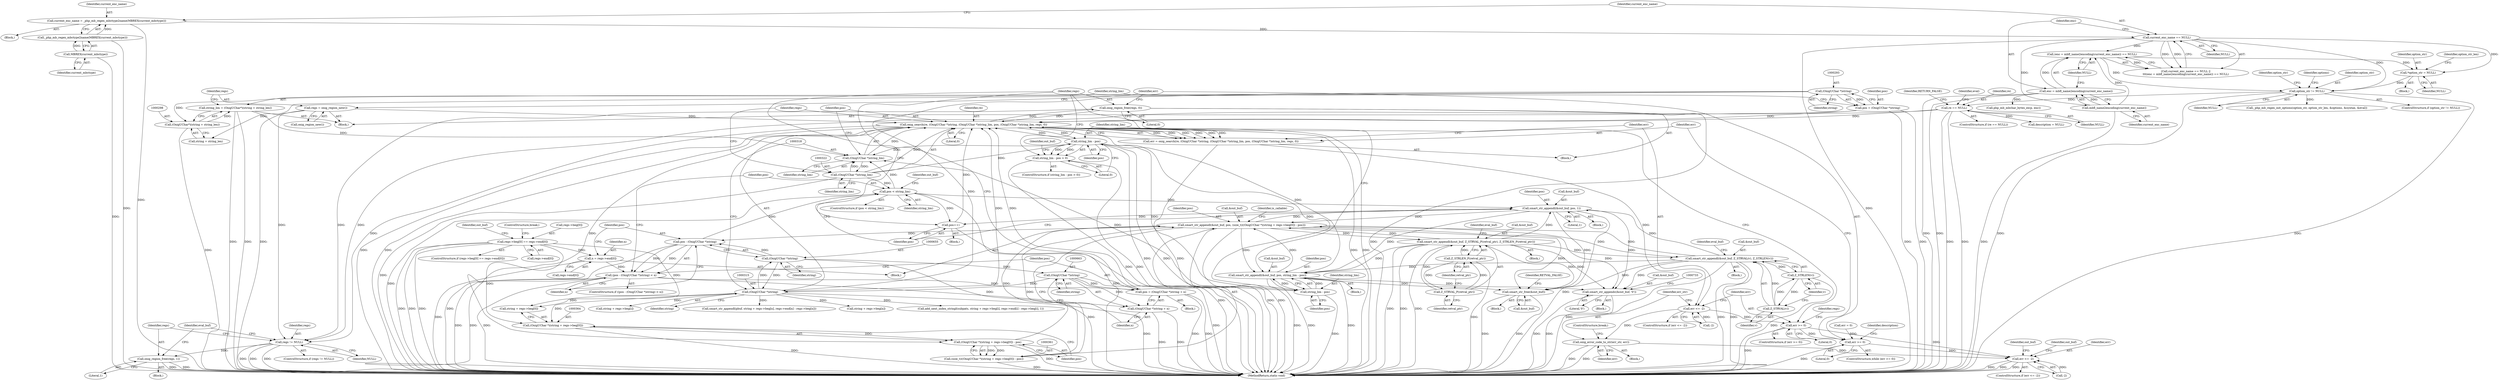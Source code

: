 digraph "1_php-src_5b597a2e5b28e2d5a52fc1be13f425f08f47cb62?w=1_1@API" {
"1000696" [label="(Call,onig_region_free(regs, 0))"];
"1000312" [label="(Call,onig_search(re, (OnigUChar *)string, (OnigUChar *)string_lim, pos, (OnigUChar *)string_lim, regs, 0))"];
"1000257" [label="(Call,re == NULL)"];
"1000196" [label="(Call,option_str != NULL)"];
"1000178" [label="(Call,*option_str = NULL)"];
"1000162" [label="(Call,current_enc_name == NULL)"];
"1000155" [label="(Call,current_enc_name = _php_mb_regex_mbctype2name(MBREX(current_mbctype)))"];
"1000157" [label="(Call,_php_mb_regex_mbctype2name(MBREX(current_mbctype)))"];
"1000158" [label="(Call,MBREX(current_mbctype))"];
"1000165" [label="(Call,(enc = mbfl_name2encoding(current_enc_name)) == NULL)"];
"1000166" [label="(Call,enc = mbfl_name2encoding(current_enc_name))"];
"1000168" [label="(Call,mbfl_name2encoding(current_enc_name))"];
"1000314" [label="(Call,(OnigUChar *)string)"];
"1000654" [label="(Call,(OnigUChar *)string)"];
"1000662" [label="(Call,(OnigUChar *)string)"];
"1000292" [label="(Call,(OnigUChar *)string)"];
"1000317" [label="(Call,(OnigUChar *)string_lim)"];
"1000295" [label="(Call,string_lim = (OnigUChar*)(string + string_len))"];
"1000297" [label="(Call,(OnigUChar*)(string + string_len))"];
"1000684" [label="(Call,string_lim - pos)"];
"1000321" [label="(Call,(OnigUChar *)string_lim)"];
"1000669" [label="(Call,pos < string_lim)"];
"1000652" [label="(Call,pos - (OnigUChar *)string)"];
"1000356" [label="(Call,smart_str_appendl(&out_buf, pos, (size_t)((OnigUChar *)(string + regs->beg[0]) - pos)))"];
"1000588" [label="(Call,smart_str_appendl(&out_buf, Z_STRVAL_P(retval_ptr), Z_STRLEN_P(retval_ptr)))"];
"1000591" [label="(Call,Z_STRVAL_P(retval_ptr))"];
"1000593" [label="(Call,Z_STRLEN_P(retval_ptr))"];
"1000628" [label="(Call,smart_str_appendl(&out_buf, Z_STRVAL(v), Z_STRLEN(v)))"];
"1000631" [label="(Call,Z_STRVAL(v))"];
"1000633" [label="(Call,Z_STRLEN(v))"];
"1000689" [label="(Call,smart_str_appendl(&out_buf, pos, string_lim - pos))"];
"1000673" [label="(Call,smart_str_appendl(&out_buf, pos, 1))"];
"1000693" [label="(Call,string_lim - pos)"];
"1000362" [label="(Call,(OnigUChar *)(string + regs->beg[0]) - pos)"];
"1000363" [label="(Call,(OnigUChar *)(string + regs->beg[0]))"];
"1000343" [label="(Call,regs->beg[0] == regs->end[0])"];
"1000360" [label="(Call,(size_t)((OnigUChar *)(string + regs->beg[0]) - pos))"];
"1000290" [label="(Call,pos = (OnigUChar *)string)"];
"1000659" [label="(Call,pos = (OnigUChar *)string + n)"];
"1000651" [label="(Call,(pos - (OnigUChar *)string) < n)"];
"1000643" [label="(Call,n = regs->end[0])"];
"1000678" [label="(Call,pos++)"];
"1000696" [label="(Call,onig_region_free(regs, 0))"];
"1000302" [label="(Call,regs = onig_region_new())"];
"1000310" [label="(Call,err = onig_search(re, (OnigUChar *)string, (OnigUChar *)string_lim, pos, (OnigUChar *)string_lim, regs, 0))"];
"1000327" [label="(Call,err <= -2)"];
"1000333" [label="(Call,onig_error_code_to_str(err_str, err))"];
"1000716" [label="(Call,err <= -2)"];
"1000338" [label="(Call,err >= 0)"];
"1000306" [label="(Call,err >= 0)"];
"1000721" [label="(Call,smart_str_free(&out_buf))"];
"1000727" [label="(Call,smart_str_appendc(&out_buf, '\0'))"];
"1000661" [label="(Call,(OnigUChar *)string + n)"];
"1000683" [label="(Call,string_lim - pos > 0)"];
"1000705" [label="(Call,regs != NULL)"];
"1000709" [label="(Call,onig_region_free(regs, 1))"];
"1000629" [label="(Call,&out_buf)"];
"1000694" [label="(Identifier,string_lim)"];
"1000660" [label="(Identifier,pos)"];
"1000657" [label="(Identifier,n)"];
"1000359" [label="(Identifier,pos)"];
"1000668" [label="(ControlStructure,if (pos < string_lim))"];
"1000645" [label="(Call,regs->end[0])"];
"1000651" [label="(Call,(pos - (OnigUChar *)string) < n)"];
"1000277" [label="(Call,description = NULL)"];
"1000727" [label="(Call,smart_str_appendc(&out_buf, '\0'))"];
"1000597" [label="(Identifier,eval_buf)"];
"1000722" [label="(Call,&out_buf)"];
"1000706" [label="(Identifier,regs)"];
"1000264" [label="(Identifier,eval)"];
"1000685" [label="(Identifier,string_lim)"];
"1000166" [label="(Call,enc = mbfl_name2encoding(current_enc_name))"];
"1000693" [label="(Call,string_lim - pos)"];
"1000257" [label="(Call,re == NULL)"];
"1000357" [label="(Call,&out_buf)"];
"1000335" [label="(Identifier,err)"];
"1000704" [label="(ControlStructure,if (regs != NULL))"];
"1000183" [label="(Identifier,option_str_len)"];
"1000689" [label="(Call,smart_str_appendl(&out_buf, pos, string_lim - pos))"];
"1000690" [label="(Call,&out_buf)"];
"1000201" [label="(Identifier,option_str)"];
"1000710" [label="(Identifier,regs)"];
"1000302" [label="(Call,regs = onig_region_new())"];
"1000375" [label="(Identifier,is_callable)"];
"1000675" [label="(Identifier,out_buf)"];
"1000676" [label="(Identifier,pos)"];
"1000362" [label="(Call,(OnigUChar *)(string + regs->beg[0]) - pos)"];
"1000180" [label="(Identifier,NULL)"];
"1000312" [label="(Call,onig_search(re, (OnigUChar *)string, (OnigUChar *)string_lim, pos, (OnigUChar *)string_lim, regs, 0))"];
"1000297" [label="(Call,(OnigUChar*)(string + string_len))"];
"1000691" [label="(Identifier,out_buf)"];
"1000325" [label="(Literal,0)"];
"1000308" [label="(Literal,0)"];
"1000664" [label="(Identifier,string)"];
"1000683" [label="(Call,string_lim - pos > 0)"];
"1000355" [label="(ControlStructure,break;)"];
"1000179" [label="(Identifier,option_str)"];
"1000743" [label="(MethodReturn,static void)"];
"1000316" [label="(Identifier,string)"];
"1000628" [label="(Call,smart_str_appendl(&out_buf, Z_STRVAL(v), Z_STRLEN(v)))"];
"1000594" [label="(Identifier,retval_ptr)"];
"1000339" [label="(Identifier,err)"];
"1000662" [label="(Call,(OnigUChar *)string)"];
"1000165" [label="(Call,(enc = mbfl_name2encoding(current_enc_name)) == NULL)"];
"1000700" [label="(Identifier,description)"];
"1000258" [label="(Identifier,re)"];
"1000679" [label="(Identifier,pos)"];
"1000299" [label="(Call,string + string_len)"];
"1000336" [label="(ControlStructure,break;)"];
"1000669" [label="(Call,pos < string_lim)"];
"1000682" [label="(ControlStructure,if (string_lim - pos > 0))"];
"1000678" [label="(Call,pos++)"];
"1000671" [label="(Identifier,string_lim)"];
"1000592" [label="(Identifier,retval_ptr)"];
"1000329" [label="(Call,-2)"];
"1000168" [label="(Call,mbfl_name2encoding(current_enc_name))"];
"1000324" [label="(Identifier,regs)"];
"1000632" [label="(Identifier,v)"];
"1000212" [label="(Identifier,options)"];
"1000333" [label="(Call,onig_error_code_to_str(err_str, err))"];
"1000726" [label="(Block,)"];
"1000159" [label="(Identifier,current_mbctype)"];
"1000198" [label="(Identifier,NULL)"];
"1000261" [label="(Identifier,RETURN_FALSE)"];
"1000677" [label="(Literal,1)"];
"1000162" [label="(Call,current_enc_name == NULL)"];
"1000327" [label="(Call,err <= -2)"];
"1000157" [label="(Call,_php_mb_regex_mbctype2name(MBREX(current_mbctype)))"];
"1000659" [label="(Call,pos = (OnigUChar *)string + n)"];
"1000341" [label="(Block,)"];
"1000588" [label="(Call,smart_str_appendl(&out_buf, Z_STRVAL_P(retval_ptr), Z_STRLEN_P(retval_ptr)))"];
"1000715" [label="(ControlStructure,if (err <= -2))"];
"1000259" [label="(Identifier,NULL)"];
"1000672" [label="(Block,)"];
"1000117" [label="(Block,)"];
"1000692" [label="(Identifier,pos)"];
"1000721" [label="(Call,smart_str_free(&out_buf))"];
"1000323" [label="(Identifier,string_lim)"];
"1000326" [label="(ControlStructure,if (err <= -2))"];
"1000306" [label="(Call,err >= 0)"];
"1000153" [label="(Block,)"];
"1000303" [label="(Identifier,regs)"];
"1000287" [label="(Call,err = 0)"];
"1000656" [label="(Identifier,string)"];
"1000334" [label="(Identifier,err_str)"];
"1000305" [label="(ControlStructure,while (err >= 0))"];
"1000393" [label="(Call,php_mb_mbchar_bytes_ex(p, enc))"];
"1000634" [label="(Identifier,v)"];
"1000643" [label="(Call,n = regs->end[0])"];
"1000540" [label="(Call,string + regs->beg[i])"];
"1000705" [label="(Call,regs != NULL)"];
"1000169" [label="(Identifier,current_enc_name)"];
"1000161" [label="(Call,current_enc_name == NULL ||\n\t\t\t(enc = mbfl_name2encoding(current_enc_name)) == NULL)"];
"1000718" [label="(Call,-2)"];
"1000709" [label="(Call,onig_region_free(regs, 1))"];
"1000476" [label="(Call,smart_str_appendl(pbuf, string + regs->beg[n], regs->end[n] - regs->beg[n]))"];
"1000291" [label="(Identifier,pos)"];
"1000200" [label="(Call,_php_mb_regex_init_options(option_str, option_str_len, &options, &syntax, &eval))"];
"1000309" [label="(Block,)"];
"1000195" [label="(ControlStructure,if (option_str != NULL))"];
"1000343" [label="(Call,regs->beg[0] == regs->end[0])"];
"1000342" [label="(ControlStructure,if (regs->beg[0] == regs->end[0]))"];
"1000730" [label="(Literal,'\0')"];
"1000314" [label="(Call,(OnigUChar *)string)"];
"1000155" [label="(Call,current_enc_name = _php_mb_regex_mbctype2name(MBREX(current_mbctype)))"];
"1000711" [label="(Literal,1)"];
"1000728" [label="(Call,&out_buf)"];
"1000337" [label="(ControlStructure,if (err >= 0))"];
"1000695" [label="(Identifier,pos)"];
"1000292" [label="(Call,(OnigUChar *)string)"];
"1000644" [label="(Identifier,n)"];
"1000344" [label="(Call,regs->beg[0])"];
"1000197" [label="(Identifier,option_str)"];
"1000687" [label="(Literal,0)"];
"1000363" [label="(Call,(OnigUChar *)(string + regs->beg[0]))"];
"1000176" [label="(Block,)"];
"1000478" [label="(Call,string + regs->beg[n])"];
"1000658" [label="(Block,)"];
"1000170" [label="(Identifier,NULL)"];
"1000290" [label="(Call,pos = (OnigUChar *)string)"];
"1000650" [label="(ControlStructure,if ((pos - (OnigUChar *)string) < n))"];
"1000654" [label="(Call,(OnigUChar *)string)"];
"1000667" [label="(Block,)"];
"1000158" [label="(Call,MBREX(current_mbctype))"];
"1000196" [label="(Call,option_str != NULL)"];
"1000346" [label="(Identifier,regs)"];
"1000349" [label="(Call,regs->end[0])"];
"1000163" [label="(Identifier,current_enc_name)"];
"1000538" [label="(Call,add_next_index_stringl(subpats, string + regs->beg[i], regs->end[i] - regs->beg[i], 1))"];
"1000661" [label="(Call,(OnigUChar *)string + n)"];
"1000304" [label="(Call,onig_region_new())"];
"1000365" [label="(Call,string + regs->beg[0])"];
"1000665" [label="(Identifier,n)"];
"1000617" [label="(Block,)"];
"1000633" [label="(Call,Z_STRLEN(v))"];
"1000729" [label="(Identifier,out_buf)"];
"1000591" [label="(Call,Z_STRVAL_P(retval_ptr))"];
"1000684" [label="(Call,string_lim - pos)"];
"1000320" [label="(Identifier,pos)"];
"1000294" [label="(Identifier,string)"];
"1000338" [label="(Call,err >= 0)"];
"1000653" [label="(Identifier,pos)"];
"1000156" [label="(Identifier,current_enc_name)"];
"1000696" [label="(Call,onig_region_free(regs, 0))"];
"1000321" [label="(Call,(OnigUChar *)string_lim)"];
"1000670" [label="(Identifier,pos)"];
"1000589" [label="(Call,&out_buf)"];
"1000372" [label="(Identifier,pos)"];
"1000584" [label="(Block,)"];
"1000313" [label="(Identifier,re)"];
"1000724" [label="(Identifier,RETVAL_FALSE)"];
"1000295" [label="(Call,string_lim = (OnigUChar*)(string + string_len))"];
"1000296" [label="(Identifier,string_lim)"];
"1000714" [label="(Identifier,eval_buf)"];
"1000708" [label="(Block,)"];
"1000723" [label="(Identifier,out_buf)"];
"1000164" [label="(Identifier,NULL)"];
"1000686" [label="(Identifier,pos)"];
"1000256" [label="(ControlStructure,if (re == NULL))"];
"1000707" [label="(Identifier,NULL)"];
"1000311" [label="(Identifier,err)"];
"1000178" [label="(Call,*option_str = NULL)"];
"1000328" [label="(Identifier,err)"];
"1000674" [label="(Call,&out_buf)"];
"1000593" [label="(Call,Z_STRLEN_P(retval_ptr))"];
"1000716" [label="(Call,err <= -2)"];
"1000356" [label="(Call,smart_str_appendl(&out_buf, pos, (size_t)((OnigUChar *)(string + regs->beg[0]) - pos)))"];
"1000358" [label="(Identifier,out_buf)"];
"1000717" [label="(Identifier,err)"];
"1000319" [label="(Identifier,string_lim)"];
"1000331" [label="(Block,)"];
"1000698" [label="(Literal,0)"];
"1000340" [label="(Literal,0)"];
"1000631" [label="(Call,Z_STRVAL(v))"];
"1000720" [label="(Block,)"];
"1000317" [label="(Call,(OnigUChar *)string_lim)"];
"1000360" [label="(Call,(size_t)((OnigUChar *)(string + regs->beg[0]) - pos))"];
"1000673" [label="(Call,smart_str_appendl(&out_buf, pos, 1))"];
"1000307" [label="(Identifier,err)"];
"1000688" [label="(Block,)"];
"1000637" [label="(Identifier,eval_buf)"];
"1000167" [label="(Identifier,enc)"];
"1000697" [label="(Identifier,regs)"];
"1000652" [label="(Call,pos - (OnigUChar *)string)"];
"1000310" [label="(Call,err = onig_search(re, (OnigUChar *)string, (OnigUChar *)string_lim, pos, (OnigUChar *)string_lim, regs, 0))"];
"1000696" -> "1000309"  [label="AST: "];
"1000696" -> "1000698"  [label="CFG: "];
"1000697" -> "1000696"  [label="AST: "];
"1000698" -> "1000696"  [label="AST: "];
"1000307" -> "1000696"  [label="CFG: "];
"1000696" -> "1000743"  [label="DDG: "];
"1000696" -> "1000312"  [label="DDG: "];
"1000312" -> "1000696"  [label="DDG: "];
"1000696" -> "1000705"  [label="DDG: "];
"1000312" -> "1000310"  [label="AST: "];
"1000312" -> "1000325"  [label="CFG: "];
"1000313" -> "1000312"  [label="AST: "];
"1000314" -> "1000312"  [label="AST: "];
"1000317" -> "1000312"  [label="AST: "];
"1000320" -> "1000312"  [label="AST: "];
"1000321" -> "1000312"  [label="AST: "];
"1000324" -> "1000312"  [label="AST: "];
"1000325" -> "1000312"  [label="AST: "];
"1000310" -> "1000312"  [label="CFG: "];
"1000312" -> "1000743"  [label="DDG: "];
"1000312" -> "1000743"  [label="DDG: "];
"1000312" -> "1000743"  [label="DDG: "];
"1000312" -> "1000743"  [label="DDG: "];
"1000312" -> "1000310"  [label="DDG: "];
"1000312" -> "1000310"  [label="DDG: "];
"1000312" -> "1000310"  [label="DDG: "];
"1000312" -> "1000310"  [label="DDG: "];
"1000312" -> "1000310"  [label="DDG: "];
"1000312" -> "1000310"  [label="DDG: "];
"1000257" -> "1000312"  [label="DDG: "];
"1000314" -> "1000312"  [label="DDG: "];
"1000317" -> "1000312"  [label="DDG: "];
"1000290" -> "1000312"  [label="DDG: "];
"1000659" -> "1000312"  [label="DDG: "];
"1000678" -> "1000312"  [label="DDG: "];
"1000684" -> "1000312"  [label="DDG: "];
"1000689" -> "1000312"  [label="DDG: "];
"1000321" -> "1000312"  [label="DDG: "];
"1000302" -> "1000312"  [label="DDG: "];
"1000312" -> "1000362"  [label="DDG: "];
"1000312" -> "1000684"  [label="DDG: "];
"1000312" -> "1000705"  [label="DDG: "];
"1000257" -> "1000256"  [label="AST: "];
"1000257" -> "1000259"  [label="CFG: "];
"1000258" -> "1000257"  [label="AST: "];
"1000259" -> "1000257"  [label="AST: "];
"1000261" -> "1000257"  [label="CFG: "];
"1000264" -> "1000257"  [label="CFG: "];
"1000257" -> "1000743"  [label="DDG: "];
"1000257" -> "1000743"  [label="DDG: "];
"1000196" -> "1000257"  [label="DDG: "];
"1000257" -> "1000277"  [label="DDG: "];
"1000257" -> "1000705"  [label="DDG: "];
"1000196" -> "1000195"  [label="AST: "];
"1000196" -> "1000198"  [label="CFG: "];
"1000197" -> "1000196"  [label="AST: "];
"1000198" -> "1000196"  [label="AST: "];
"1000201" -> "1000196"  [label="CFG: "];
"1000212" -> "1000196"  [label="CFG: "];
"1000196" -> "1000743"  [label="DDG: "];
"1000196" -> "1000743"  [label="DDG: "];
"1000178" -> "1000196"  [label="DDG: "];
"1000162" -> "1000196"  [label="DDG: "];
"1000165" -> "1000196"  [label="DDG: "];
"1000196" -> "1000200"  [label="DDG: "];
"1000178" -> "1000176"  [label="AST: "];
"1000178" -> "1000180"  [label="CFG: "];
"1000179" -> "1000178"  [label="AST: "];
"1000180" -> "1000178"  [label="AST: "];
"1000183" -> "1000178"  [label="CFG: "];
"1000162" -> "1000178"  [label="DDG: "];
"1000165" -> "1000178"  [label="DDG: "];
"1000162" -> "1000161"  [label="AST: "];
"1000162" -> "1000164"  [label="CFG: "];
"1000163" -> "1000162"  [label="AST: "];
"1000164" -> "1000162"  [label="AST: "];
"1000167" -> "1000162"  [label="CFG: "];
"1000161" -> "1000162"  [label="CFG: "];
"1000162" -> "1000743"  [label="DDG: "];
"1000162" -> "1000161"  [label="DDG: "];
"1000162" -> "1000161"  [label="DDG: "];
"1000155" -> "1000162"  [label="DDG: "];
"1000162" -> "1000168"  [label="DDG: "];
"1000162" -> "1000165"  [label="DDG: "];
"1000155" -> "1000153"  [label="AST: "];
"1000155" -> "1000157"  [label="CFG: "];
"1000156" -> "1000155"  [label="AST: "];
"1000157" -> "1000155"  [label="AST: "];
"1000163" -> "1000155"  [label="CFG: "];
"1000155" -> "1000743"  [label="DDG: "];
"1000157" -> "1000155"  [label="DDG: "];
"1000157" -> "1000158"  [label="CFG: "];
"1000158" -> "1000157"  [label="AST: "];
"1000157" -> "1000743"  [label="DDG: "];
"1000158" -> "1000157"  [label="DDG: "];
"1000158" -> "1000159"  [label="CFG: "];
"1000159" -> "1000158"  [label="AST: "];
"1000158" -> "1000743"  [label="DDG: "];
"1000165" -> "1000161"  [label="AST: "];
"1000165" -> "1000170"  [label="CFG: "];
"1000166" -> "1000165"  [label="AST: "];
"1000170" -> "1000165"  [label="AST: "];
"1000161" -> "1000165"  [label="CFG: "];
"1000165" -> "1000161"  [label="DDG: "];
"1000166" -> "1000165"  [label="DDG: "];
"1000168" -> "1000165"  [label="DDG: "];
"1000166" -> "1000168"  [label="CFG: "];
"1000167" -> "1000166"  [label="AST: "];
"1000168" -> "1000166"  [label="AST: "];
"1000170" -> "1000166"  [label="CFG: "];
"1000166" -> "1000743"  [label="DDG: "];
"1000166" -> "1000743"  [label="DDG: "];
"1000168" -> "1000166"  [label="DDG: "];
"1000166" -> "1000393"  [label="DDG: "];
"1000168" -> "1000169"  [label="CFG: "];
"1000169" -> "1000168"  [label="AST: "];
"1000168" -> "1000743"  [label="DDG: "];
"1000314" -> "1000316"  [label="CFG: "];
"1000315" -> "1000314"  [label="AST: "];
"1000316" -> "1000314"  [label="AST: "];
"1000318" -> "1000314"  [label="CFG: "];
"1000314" -> "1000743"  [label="DDG: "];
"1000654" -> "1000314"  [label="DDG: "];
"1000662" -> "1000314"  [label="DDG: "];
"1000292" -> "1000314"  [label="DDG: "];
"1000314" -> "1000363"  [label="DDG: "];
"1000314" -> "1000365"  [label="DDG: "];
"1000314" -> "1000476"  [label="DDG: "];
"1000314" -> "1000478"  [label="DDG: "];
"1000314" -> "1000538"  [label="DDG: "];
"1000314" -> "1000540"  [label="DDG: "];
"1000314" -> "1000654"  [label="DDG: "];
"1000654" -> "1000652"  [label="AST: "];
"1000654" -> "1000656"  [label="CFG: "];
"1000655" -> "1000654"  [label="AST: "];
"1000656" -> "1000654"  [label="AST: "];
"1000652" -> "1000654"  [label="CFG: "];
"1000654" -> "1000743"  [label="DDG: "];
"1000654" -> "1000652"  [label="DDG: "];
"1000654" -> "1000662"  [label="DDG: "];
"1000662" -> "1000661"  [label="AST: "];
"1000662" -> "1000664"  [label="CFG: "];
"1000663" -> "1000662"  [label="AST: "];
"1000664" -> "1000662"  [label="AST: "];
"1000665" -> "1000662"  [label="CFG: "];
"1000662" -> "1000743"  [label="DDG: "];
"1000662" -> "1000659"  [label="DDG: "];
"1000662" -> "1000661"  [label="DDG: "];
"1000292" -> "1000290"  [label="AST: "];
"1000292" -> "1000294"  [label="CFG: "];
"1000293" -> "1000292"  [label="AST: "];
"1000294" -> "1000292"  [label="AST: "];
"1000290" -> "1000292"  [label="CFG: "];
"1000292" -> "1000290"  [label="DDG: "];
"1000292" -> "1000297"  [label="DDG: "];
"1000292" -> "1000299"  [label="DDG: "];
"1000317" -> "1000319"  [label="CFG: "];
"1000318" -> "1000317"  [label="AST: "];
"1000319" -> "1000317"  [label="AST: "];
"1000320" -> "1000317"  [label="CFG: "];
"1000295" -> "1000317"  [label="DDG: "];
"1000684" -> "1000317"  [label="DDG: "];
"1000669" -> "1000317"  [label="DDG: "];
"1000693" -> "1000317"  [label="DDG: "];
"1000321" -> "1000317"  [label="DDG: "];
"1000317" -> "1000321"  [label="DDG: "];
"1000295" -> "1000117"  [label="AST: "];
"1000295" -> "1000297"  [label="CFG: "];
"1000296" -> "1000295"  [label="AST: "];
"1000297" -> "1000295"  [label="AST: "];
"1000303" -> "1000295"  [label="CFG: "];
"1000295" -> "1000743"  [label="DDG: "];
"1000295" -> "1000743"  [label="DDG: "];
"1000297" -> "1000295"  [label="DDG: "];
"1000297" -> "1000299"  [label="CFG: "];
"1000298" -> "1000297"  [label="AST: "];
"1000299" -> "1000297"  [label="AST: "];
"1000297" -> "1000743"  [label="DDG: "];
"1000684" -> "1000683"  [label="AST: "];
"1000684" -> "1000686"  [label="CFG: "];
"1000685" -> "1000684"  [label="AST: "];
"1000686" -> "1000684"  [label="AST: "];
"1000687" -> "1000684"  [label="CFG: "];
"1000684" -> "1000743"  [label="DDG: "];
"1000684" -> "1000743"  [label="DDG: "];
"1000684" -> "1000683"  [label="DDG: "];
"1000684" -> "1000683"  [label="DDG: "];
"1000321" -> "1000684"  [label="DDG: "];
"1000684" -> "1000693"  [label="DDG: "];
"1000684" -> "1000693"  [label="DDG: "];
"1000321" -> "1000323"  [label="CFG: "];
"1000322" -> "1000321"  [label="AST: "];
"1000323" -> "1000321"  [label="AST: "];
"1000324" -> "1000321"  [label="CFG: "];
"1000321" -> "1000743"  [label="DDG: "];
"1000321" -> "1000669"  [label="DDG: "];
"1000669" -> "1000668"  [label="AST: "];
"1000669" -> "1000671"  [label="CFG: "];
"1000670" -> "1000669"  [label="AST: "];
"1000671" -> "1000669"  [label="AST: "];
"1000675" -> "1000669"  [label="CFG: "];
"1000679" -> "1000669"  [label="CFG: "];
"1000669" -> "1000743"  [label="DDG: "];
"1000669" -> "1000743"  [label="DDG: "];
"1000652" -> "1000669"  [label="DDG: "];
"1000669" -> "1000673"  [label="DDG: "];
"1000669" -> "1000678"  [label="DDG: "];
"1000652" -> "1000651"  [label="AST: "];
"1000653" -> "1000652"  [label="AST: "];
"1000657" -> "1000652"  [label="CFG: "];
"1000652" -> "1000743"  [label="DDG: "];
"1000652" -> "1000651"  [label="DDG: "];
"1000652" -> "1000651"  [label="DDG: "];
"1000356" -> "1000652"  [label="DDG: "];
"1000356" -> "1000341"  [label="AST: "];
"1000356" -> "1000360"  [label="CFG: "];
"1000357" -> "1000356"  [label="AST: "];
"1000359" -> "1000356"  [label="AST: "];
"1000360" -> "1000356"  [label="AST: "];
"1000375" -> "1000356"  [label="CFG: "];
"1000356" -> "1000743"  [label="DDG: "];
"1000356" -> "1000743"  [label="DDG: "];
"1000588" -> "1000356"  [label="DDG: "];
"1000628" -> "1000356"  [label="DDG: "];
"1000689" -> "1000356"  [label="DDG: "];
"1000673" -> "1000356"  [label="DDG: "];
"1000362" -> "1000356"  [label="DDG: "];
"1000360" -> "1000356"  [label="DDG: "];
"1000356" -> "1000588"  [label="DDG: "];
"1000356" -> "1000628"  [label="DDG: "];
"1000356" -> "1000673"  [label="DDG: "];
"1000356" -> "1000689"  [label="DDG: "];
"1000356" -> "1000721"  [label="DDG: "];
"1000356" -> "1000727"  [label="DDG: "];
"1000588" -> "1000584"  [label="AST: "];
"1000588" -> "1000593"  [label="CFG: "];
"1000589" -> "1000588"  [label="AST: "];
"1000591" -> "1000588"  [label="AST: "];
"1000593" -> "1000588"  [label="AST: "];
"1000597" -> "1000588"  [label="CFG: "];
"1000588" -> "1000743"  [label="DDG: "];
"1000588" -> "1000743"  [label="DDG: "];
"1000588" -> "1000743"  [label="DDG: "];
"1000591" -> "1000588"  [label="DDG: "];
"1000593" -> "1000588"  [label="DDG: "];
"1000588" -> "1000628"  [label="DDG: "];
"1000588" -> "1000673"  [label="DDG: "];
"1000588" -> "1000689"  [label="DDG: "];
"1000588" -> "1000721"  [label="DDG: "];
"1000588" -> "1000727"  [label="DDG: "];
"1000591" -> "1000592"  [label="CFG: "];
"1000592" -> "1000591"  [label="AST: "];
"1000594" -> "1000591"  [label="CFG: "];
"1000593" -> "1000591"  [label="DDG: "];
"1000591" -> "1000593"  [label="DDG: "];
"1000593" -> "1000594"  [label="CFG: "];
"1000594" -> "1000593"  [label="AST: "];
"1000593" -> "1000743"  [label="DDG: "];
"1000628" -> "1000617"  [label="AST: "];
"1000628" -> "1000633"  [label="CFG: "];
"1000629" -> "1000628"  [label="AST: "];
"1000631" -> "1000628"  [label="AST: "];
"1000633" -> "1000628"  [label="AST: "];
"1000637" -> "1000628"  [label="CFG: "];
"1000628" -> "1000743"  [label="DDG: "];
"1000628" -> "1000743"  [label="DDG: "];
"1000628" -> "1000743"  [label="DDG: "];
"1000631" -> "1000628"  [label="DDG: "];
"1000633" -> "1000628"  [label="DDG: "];
"1000628" -> "1000673"  [label="DDG: "];
"1000628" -> "1000689"  [label="DDG: "];
"1000628" -> "1000721"  [label="DDG: "];
"1000628" -> "1000727"  [label="DDG: "];
"1000631" -> "1000632"  [label="CFG: "];
"1000632" -> "1000631"  [label="AST: "];
"1000634" -> "1000631"  [label="CFG: "];
"1000633" -> "1000631"  [label="DDG: "];
"1000631" -> "1000633"  [label="DDG: "];
"1000633" -> "1000634"  [label="CFG: "];
"1000634" -> "1000633"  [label="AST: "];
"1000633" -> "1000743"  [label="DDG: "];
"1000689" -> "1000688"  [label="AST: "];
"1000689" -> "1000693"  [label="CFG: "];
"1000690" -> "1000689"  [label="AST: "];
"1000692" -> "1000689"  [label="AST: "];
"1000693" -> "1000689"  [label="AST: "];
"1000697" -> "1000689"  [label="CFG: "];
"1000689" -> "1000743"  [label="DDG: "];
"1000689" -> "1000743"  [label="DDG: "];
"1000689" -> "1000743"  [label="DDG: "];
"1000673" -> "1000689"  [label="DDG: "];
"1000693" -> "1000689"  [label="DDG: "];
"1000693" -> "1000689"  [label="DDG: "];
"1000689" -> "1000721"  [label="DDG: "];
"1000689" -> "1000727"  [label="DDG: "];
"1000673" -> "1000672"  [label="AST: "];
"1000673" -> "1000677"  [label="CFG: "];
"1000674" -> "1000673"  [label="AST: "];
"1000676" -> "1000673"  [label="AST: "];
"1000677" -> "1000673"  [label="AST: "];
"1000679" -> "1000673"  [label="CFG: "];
"1000673" -> "1000743"  [label="DDG: "];
"1000673" -> "1000678"  [label="DDG: "];
"1000673" -> "1000721"  [label="DDG: "];
"1000673" -> "1000727"  [label="DDG: "];
"1000693" -> "1000695"  [label="CFG: "];
"1000694" -> "1000693"  [label="AST: "];
"1000695" -> "1000693"  [label="AST: "];
"1000693" -> "1000743"  [label="DDG: "];
"1000362" -> "1000360"  [label="AST: "];
"1000362" -> "1000372"  [label="CFG: "];
"1000363" -> "1000362"  [label="AST: "];
"1000372" -> "1000362"  [label="AST: "];
"1000360" -> "1000362"  [label="CFG: "];
"1000362" -> "1000743"  [label="DDG: "];
"1000362" -> "1000360"  [label="DDG: "];
"1000362" -> "1000360"  [label="DDG: "];
"1000363" -> "1000362"  [label="DDG: "];
"1000363" -> "1000365"  [label="CFG: "];
"1000364" -> "1000363"  [label="AST: "];
"1000365" -> "1000363"  [label="AST: "];
"1000372" -> "1000363"  [label="CFG: "];
"1000363" -> "1000743"  [label="DDG: "];
"1000343" -> "1000363"  [label="DDG: "];
"1000343" -> "1000342"  [label="AST: "];
"1000343" -> "1000349"  [label="CFG: "];
"1000344" -> "1000343"  [label="AST: "];
"1000349" -> "1000343"  [label="AST: "];
"1000355" -> "1000343"  [label="CFG: "];
"1000358" -> "1000343"  [label="CFG: "];
"1000343" -> "1000743"  [label="DDG: "];
"1000343" -> "1000743"  [label="DDG: "];
"1000343" -> "1000743"  [label="DDG: "];
"1000343" -> "1000365"  [label="DDG: "];
"1000343" -> "1000643"  [label="DDG: "];
"1000361" -> "1000360"  [label="AST: "];
"1000360" -> "1000743"  [label="DDG: "];
"1000290" -> "1000117"  [label="AST: "];
"1000291" -> "1000290"  [label="AST: "];
"1000296" -> "1000290"  [label="CFG: "];
"1000290" -> "1000743"  [label="DDG: "];
"1000290" -> "1000743"  [label="DDG: "];
"1000659" -> "1000658"  [label="AST: "];
"1000659" -> "1000661"  [label="CFG: "];
"1000660" -> "1000659"  [label="AST: "];
"1000661" -> "1000659"  [label="AST: "];
"1000697" -> "1000659"  [label="CFG: "];
"1000659" -> "1000743"  [label="DDG: "];
"1000659" -> "1000743"  [label="DDG: "];
"1000651" -> "1000659"  [label="DDG: "];
"1000651" -> "1000650"  [label="AST: "];
"1000651" -> "1000657"  [label="CFG: "];
"1000657" -> "1000651"  [label="AST: "];
"1000660" -> "1000651"  [label="CFG: "];
"1000670" -> "1000651"  [label="CFG: "];
"1000651" -> "1000743"  [label="DDG: "];
"1000651" -> "1000743"  [label="DDG: "];
"1000651" -> "1000743"  [label="DDG: "];
"1000643" -> "1000651"  [label="DDG: "];
"1000651" -> "1000661"  [label="DDG: "];
"1000643" -> "1000341"  [label="AST: "];
"1000643" -> "1000645"  [label="CFG: "];
"1000644" -> "1000643"  [label="AST: "];
"1000645" -> "1000643"  [label="AST: "];
"1000653" -> "1000643"  [label="CFG: "];
"1000643" -> "1000743"  [label="DDG: "];
"1000678" -> "1000667"  [label="AST: "];
"1000678" -> "1000679"  [label="CFG: "];
"1000679" -> "1000678"  [label="AST: "];
"1000697" -> "1000678"  [label="CFG: "];
"1000678" -> "1000743"  [label="DDG: "];
"1000302" -> "1000117"  [label="AST: "];
"1000302" -> "1000304"  [label="CFG: "];
"1000303" -> "1000302"  [label="AST: "];
"1000304" -> "1000302"  [label="AST: "];
"1000307" -> "1000302"  [label="CFG: "];
"1000302" -> "1000743"  [label="DDG: "];
"1000302" -> "1000705"  [label="DDG: "];
"1000310" -> "1000309"  [label="AST: "];
"1000311" -> "1000310"  [label="AST: "];
"1000328" -> "1000310"  [label="CFG: "];
"1000310" -> "1000743"  [label="DDG: "];
"1000310" -> "1000327"  [label="DDG: "];
"1000327" -> "1000326"  [label="AST: "];
"1000327" -> "1000329"  [label="CFG: "];
"1000328" -> "1000327"  [label="AST: "];
"1000329" -> "1000327"  [label="AST: "];
"1000334" -> "1000327"  [label="CFG: "];
"1000339" -> "1000327"  [label="CFG: "];
"1000329" -> "1000327"  [label="DDG: "];
"1000327" -> "1000333"  [label="DDG: "];
"1000327" -> "1000338"  [label="DDG: "];
"1000333" -> "1000331"  [label="AST: "];
"1000333" -> "1000335"  [label="CFG: "];
"1000334" -> "1000333"  [label="AST: "];
"1000335" -> "1000333"  [label="AST: "];
"1000336" -> "1000333"  [label="CFG: "];
"1000333" -> "1000743"  [label="DDG: "];
"1000333" -> "1000743"  [label="DDG: "];
"1000333" -> "1000716"  [label="DDG: "];
"1000716" -> "1000715"  [label="AST: "];
"1000716" -> "1000718"  [label="CFG: "];
"1000717" -> "1000716"  [label="AST: "];
"1000718" -> "1000716"  [label="AST: "];
"1000723" -> "1000716"  [label="CFG: "];
"1000729" -> "1000716"  [label="CFG: "];
"1000716" -> "1000743"  [label="DDG: "];
"1000716" -> "1000743"  [label="DDG: "];
"1000716" -> "1000743"  [label="DDG: "];
"1000338" -> "1000716"  [label="DDG: "];
"1000306" -> "1000716"  [label="DDG: "];
"1000718" -> "1000716"  [label="DDG: "];
"1000338" -> "1000337"  [label="AST: "];
"1000338" -> "1000340"  [label="CFG: "];
"1000339" -> "1000338"  [label="AST: "];
"1000340" -> "1000338"  [label="AST: "];
"1000346" -> "1000338"  [label="CFG: "];
"1000685" -> "1000338"  [label="CFG: "];
"1000338" -> "1000743"  [label="DDG: "];
"1000338" -> "1000306"  [label="DDG: "];
"1000306" -> "1000305"  [label="AST: "];
"1000306" -> "1000308"  [label="CFG: "];
"1000307" -> "1000306"  [label="AST: "];
"1000308" -> "1000306"  [label="AST: "];
"1000311" -> "1000306"  [label="CFG: "];
"1000700" -> "1000306"  [label="CFG: "];
"1000306" -> "1000743"  [label="DDG: "];
"1000287" -> "1000306"  [label="DDG: "];
"1000721" -> "1000720"  [label="AST: "];
"1000721" -> "1000722"  [label="CFG: "];
"1000722" -> "1000721"  [label="AST: "];
"1000724" -> "1000721"  [label="CFG: "];
"1000721" -> "1000743"  [label="DDG: "];
"1000721" -> "1000743"  [label="DDG: "];
"1000727" -> "1000726"  [label="AST: "];
"1000727" -> "1000730"  [label="CFG: "];
"1000728" -> "1000727"  [label="AST: "];
"1000730" -> "1000727"  [label="AST: "];
"1000733" -> "1000727"  [label="CFG: "];
"1000727" -> "1000743"  [label="DDG: "];
"1000727" -> "1000743"  [label="DDG: "];
"1000661" -> "1000665"  [label="CFG: "];
"1000665" -> "1000661"  [label="AST: "];
"1000661" -> "1000743"  [label="DDG: "];
"1000661" -> "1000743"  [label="DDG: "];
"1000683" -> "1000682"  [label="AST: "];
"1000683" -> "1000687"  [label="CFG: "];
"1000687" -> "1000683"  [label="AST: "];
"1000691" -> "1000683"  [label="CFG: "];
"1000697" -> "1000683"  [label="CFG: "];
"1000683" -> "1000743"  [label="DDG: "];
"1000683" -> "1000743"  [label="DDG: "];
"1000705" -> "1000704"  [label="AST: "];
"1000705" -> "1000707"  [label="CFG: "];
"1000706" -> "1000705"  [label="AST: "];
"1000707" -> "1000705"  [label="AST: "];
"1000710" -> "1000705"  [label="CFG: "];
"1000714" -> "1000705"  [label="CFG: "];
"1000705" -> "1000743"  [label="DDG: "];
"1000705" -> "1000743"  [label="DDG: "];
"1000705" -> "1000743"  [label="DDG: "];
"1000705" -> "1000709"  [label="DDG: "];
"1000709" -> "1000708"  [label="AST: "];
"1000709" -> "1000711"  [label="CFG: "];
"1000710" -> "1000709"  [label="AST: "];
"1000711" -> "1000709"  [label="AST: "];
"1000714" -> "1000709"  [label="CFG: "];
"1000709" -> "1000743"  [label="DDG: "];
"1000709" -> "1000743"  [label="DDG: "];
}
